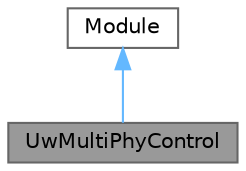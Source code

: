 digraph "UwMultiPhyControl"
{
 // LATEX_PDF_SIZE
  bgcolor="transparent";
  edge [fontname=Helvetica,fontsize=10,labelfontname=Helvetica,labelfontsize=10];
  node [fontname=Helvetica,fontsize=10,shape=box,height=0.2,width=0.4];
  Node1 [id="Node000001",label="UwMultiPhyControl",height=0.2,width=0.4,color="gray40", fillcolor="grey60", style="filled", fontcolor="black",tooltip="Class used to represents the UwMultiPhyControl layer of a node."];
  Node2 -> Node1 [id="edge1_Node000001_Node000002",dir="back",color="steelblue1",style="solid",tooltip=" "];
  Node2 [id="Node000002",label="Module",height=0.2,width=0.4,color="gray40", fillcolor="white", style="filled",tooltip=" "];
}
